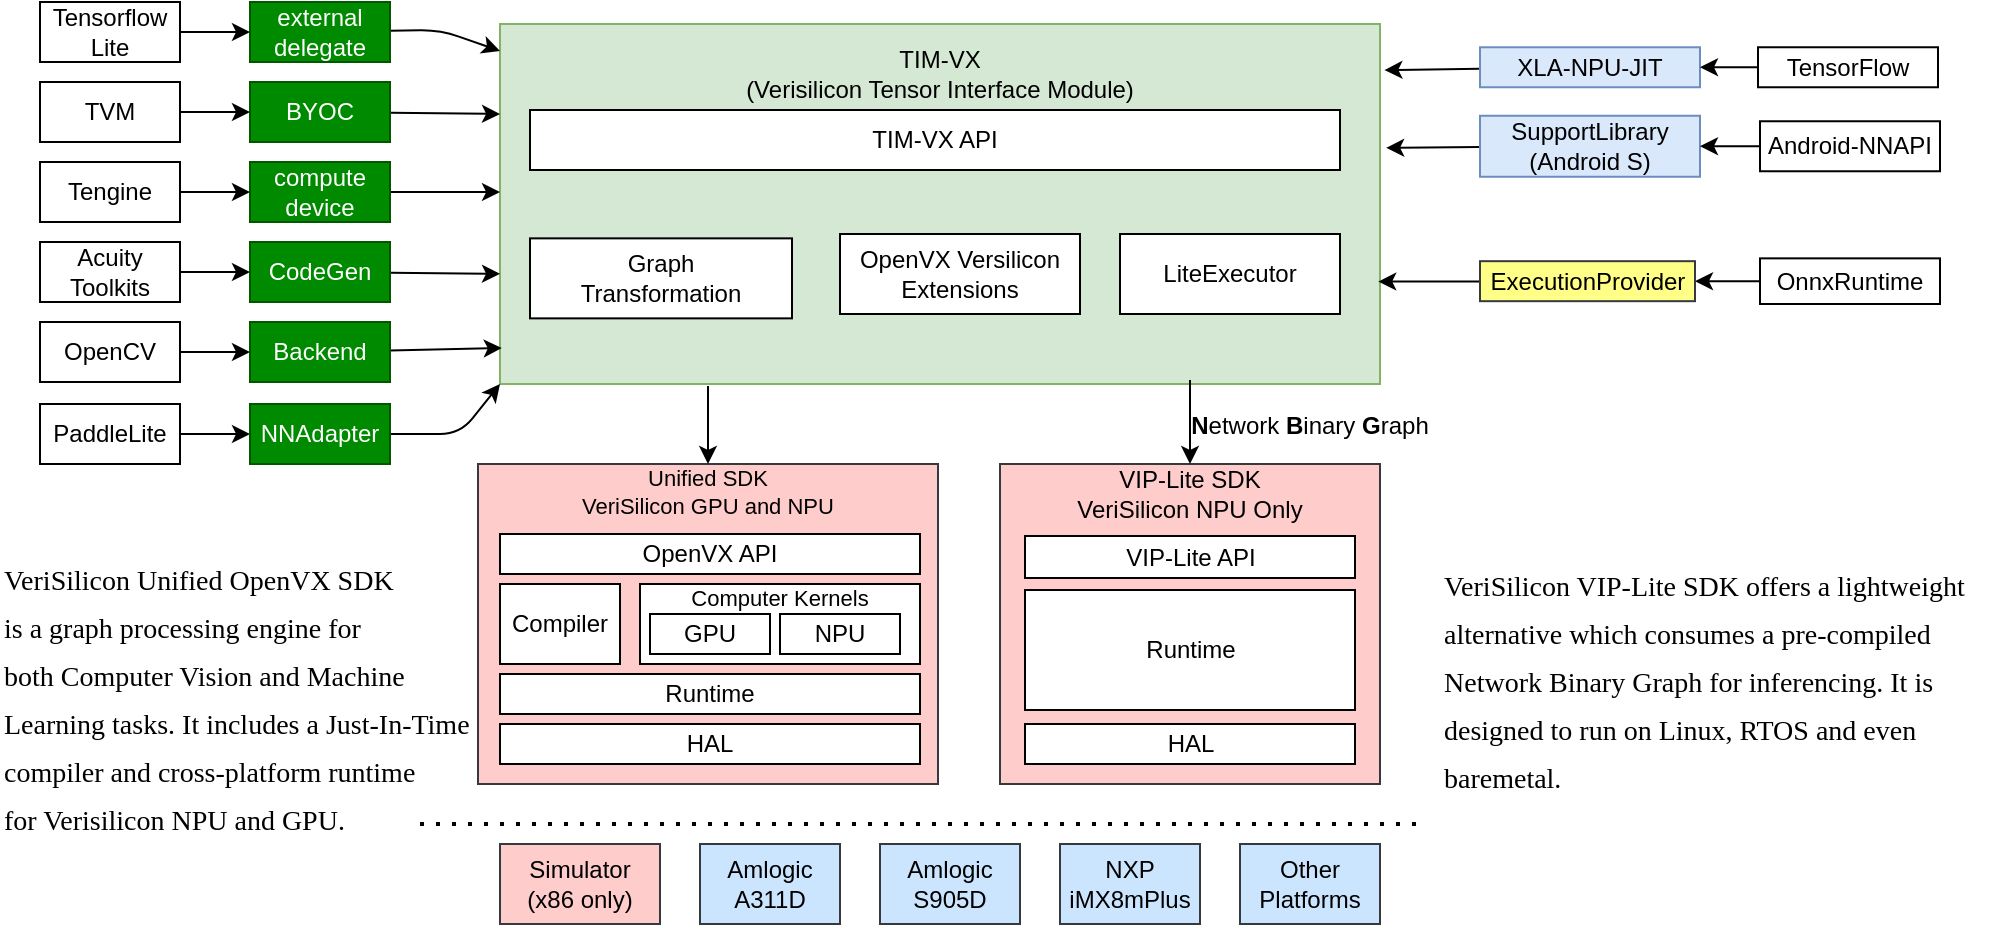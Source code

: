 <mxfile>
    <diagram id="VHfcqXCgYyYvh84WI8c_" name="Page-1">
        <mxGraphModel dx="1037" dy="210" grid="1" gridSize="10" guides="1" tooltips="1" connect="1" arrows="1" fold="1" page="1" pageScale="1" pageWidth="1920" pageHeight="1200" math="0" shadow="0">
            <root>
                <mxCell id="0"/>
                <mxCell id="1" parent="0"/>
                <mxCell id="O1ek9wwueyP22K0zIJVe-6" value="Unified SDK&lt;br style=&quot;font-size: 11px&quot;&gt;VeriSilicon GPU and NPU&lt;br&gt;&lt;br&gt;&lt;br&gt;&lt;br&gt;&lt;br&gt;&lt;br&gt;&lt;br style=&quot;font-size: 11px&quot;&gt;&lt;br style=&quot;font-size: 11px&quot;&gt;&lt;br style=&quot;font-size: 11px&quot;&gt;&lt;br style=&quot;font-size: 11px&quot;&gt;&lt;br style=&quot;font-size: 11px&quot;&gt;" style="rounded=0;whiteSpace=wrap;html=1;fillColor=#ffcccc;fontSize=11;strokeColor=#36393d;" parent="1" vertex="1">
                    <mxGeometry x="269" y="257" width="230" height="160" as="geometry"/>
                </mxCell>
                <mxCell id="O1ek9wwueyP22K0zIJVe-44" value="Computer Kernels&lt;br style=&quot;font-size: 11px;&quot;&gt;&lt;br style=&quot;font-size: 11px;&quot;&gt;&lt;br style=&quot;font-size: 11px;&quot;&gt;" style="rounded=0;whiteSpace=wrap;html=1;fontSize=11;" parent="1" vertex="1">
                    <mxGeometry x="350" y="317" width="140" height="40" as="geometry"/>
                </mxCell>
                <mxCell id="O1ek9wwueyP22K0zIJVe-5" value="TIM-VX&lt;br&gt;(Verisilicon Tensor Interface Module)&lt;br&gt;&lt;br&gt;&lt;br&gt;&lt;br&gt;&lt;br&gt;&lt;br&gt;&lt;br&gt;&lt;br&gt;&lt;br&gt;&lt;br&gt;" style="rounded=0;whiteSpace=wrap;html=1;fillColor=#d5e8d4;strokeColor=#82b366;" parent="1" vertex="1">
                    <mxGeometry x="280" y="37" width="440" height="180" as="geometry"/>
                </mxCell>
                <mxCell id="O1ek9wwueyP22K0zIJVe-1" value="TIM-VX API" style="rounded=0;whiteSpace=wrap;html=1;" parent="1" vertex="1">
                    <mxGeometry x="295" y="80" width="405" height="30" as="geometry"/>
                </mxCell>
                <mxCell id="O1ek9wwueyP22K0zIJVe-2" value="Graph&lt;br&gt;Transformation" style="rounded=0;whiteSpace=wrap;html=1;" parent="1" vertex="1">
                    <mxGeometry x="295" y="144.18" width="131" height="40" as="geometry"/>
                </mxCell>
                <mxCell id="O1ek9wwueyP22K0zIJVe-4" value="OpenVX Versilicon Extensions" style="rounded=0;whiteSpace=wrap;html=1;align=center;" parent="1" vertex="1">
                    <mxGeometry x="450" y="142" width="120" height="40" as="geometry"/>
                </mxCell>
                <mxCell id="O1ek9wwueyP22K0zIJVe-7" value="HAL" style="rounded=0;whiteSpace=wrap;html=1;" parent="1" vertex="1">
                    <mxGeometry x="280" y="387" width="210" height="20" as="geometry"/>
                </mxCell>
                <mxCell id="O1ek9wwueyP22K0zIJVe-8" value="OpenVX API" style="rounded=0;whiteSpace=wrap;html=1;" parent="1" vertex="1">
                    <mxGeometry x="280" y="292" width="210" height="20" as="geometry"/>
                </mxCell>
                <mxCell id="O1ek9wwueyP22K0zIJVe-12" value="Compiler" style="rounded=0;whiteSpace=wrap;html=1;" parent="1" vertex="1">
                    <mxGeometry x="280" y="317" width="60" height="40" as="geometry"/>
                </mxCell>
                <mxCell id="O1ek9wwueyP22K0zIJVe-13" value="Amlogic&lt;br&gt;A311D" style="rounded=0;whiteSpace=wrap;html=1;fillColor=#cce5ff;strokeColor=#36393d;" parent="1" vertex="1">
                    <mxGeometry x="380" y="447" width="70" height="40" as="geometry"/>
                </mxCell>
                <mxCell id="O1ek9wwueyP22K0zIJVe-15" value="NXP&lt;br&gt;iMX8mPlus" style="rounded=0;whiteSpace=wrap;html=1;fillColor=#cce5ff;strokeColor=#36393d;" parent="1" vertex="1">
                    <mxGeometry x="560" y="447" width="70" height="40" as="geometry"/>
                </mxCell>
                <mxCell id="O1ek9wwueyP22K0zIJVe-16" value="Simulator&lt;br&gt;(x86 only)" style="rounded=0;whiteSpace=wrap;html=1;fillColor=#ffcccc;strokeColor=#36393d;" parent="1" vertex="1">
                    <mxGeometry x="280" y="447" width="80" height="40" as="geometry"/>
                </mxCell>
                <mxCell id="13" style="edgeStyle=none;html=1;" parent="1" source="O1ek9wwueyP22K0zIJVe-17" target="O1ek9wwueyP22K0zIJVe-5" edge="1">
                    <mxGeometry relative="1" as="geometry">
                        <Array as="points">
                            <mxPoint x="250" y="40"/>
                        </Array>
                    </mxGeometry>
                </mxCell>
                <mxCell id="O1ek9wwueyP22K0zIJVe-17" value="external&lt;br&gt;delegate" style="rounded=0;whiteSpace=wrap;html=1;fillColor=#008a00;strokeColor=#005700;fontColor=#ffffff;" parent="1" vertex="1">
                    <mxGeometry x="155" y="26" width="70" height="30" as="geometry"/>
                </mxCell>
                <mxCell id="14" style="edgeStyle=none;html=1;entryX=0;entryY=0.25;entryDx=0;entryDy=0;" parent="1" source="O1ek9wwueyP22K0zIJVe-18" target="O1ek9wwueyP22K0zIJVe-5" edge="1">
                    <mxGeometry relative="1" as="geometry"/>
                </mxCell>
                <mxCell id="O1ek9wwueyP22K0zIJVe-18" value="BYOC" style="rounded=0;whiteSpace=wrap;html=1;fillColor=#008a00;strokeColor=#005700;fontColor=#ffffff;" parent="1" vertex="1">
                    <mxGeometry x="155" y="66" width="70" height="30" as="geometry"/>
                </mxCell>
                <mxCell id="15" style="edgeStyle=none;html=1;entryX=0;entryY=0.467;entryDx=0;entryDy=0;entryPerimeter=0;" parent="1" source="O1ek9wwueyP22K0zIJVe-19" target="O1ek9wwueyP22K0zIJVe-5" edge="1">
                    <mxGeometry relative="1" as="geometry"/>
                </mxCell>
                <mxCell id="O1ek9wwueyP22K0zIJVe-19" value="compute&lt;br&gt;device" style="rounded=0;whiteSpace=wrap;html=1;fillColor=#008a00;strokeColor=#005700;fontColor=#ffffff;" parent="1" vertex="1">
                    <mxGeometry x="155" y="106" width="70" height="30" as="geometry"/>
                </mxCell>
                <mxCell id="O1ek9wwueyP22K0zIJVe-31" style="edgeStyle=orthogonalEdgeStyle;rounded=0;orthogonalLoop=1;jettySize=auto;html=1;exitX=1;exitY=0.5;exitDx=0;exitDy=0;entryX=0;entryY=0.5;entryDx=0;entryDy=0;" parent="1" source="O1ek9wwueyP22K0zIJVe-21" target="O1ek9wwueyP22K0zIJVe-17" edge="1">
                    <mxGeometry relative="1" as="geometry"/>
                </mxCell>
                <mxCell id="O1ek9wwueyP22K0zIJVe-21" value="Tensorflow Lite" style="rounded=0;whiteSpace=wrap;html=1;" parent="1" vertex="1">
                    <mxGeometry x="50" y="26" width="70" height="30" as="geometry"/>
                </mxCell>
                <mxCell id="O1ek9wwueyP22K0zIJVe-33" style="edgeStyle=orthogonalEdgeStyle;rounded=0;orthogonalLoop=1;jettySize=auto;html=1;exitX=1;exitY=0.5;exitDx=0;exitDy=0;entryX=0;entryY=0.5;entryDx=0;entryDy=0;" parent="1" source="O1ek9wwueyP22K0zIJVe-22" target="O1ek9wwueyP22K0zIJVe-18" edge="1">
                    <mxGeometry relative="1" as="geometry"/>
                </mxCell>
                <mxCell id="O1ek9wwueyP22K0zIJVe-22" value="TVM" style="rounded=0;whiteSpace=wrap;html=1;" parent="1" vertex="1">
                    <mxGeometry x="50" y="66" width="70" height="30" as="geometry"/>
                </mxCell>
                <mxCell id="O1ek9wwueyP22K0zIJVe-35" style="edgeStyle=orthogonalEdgeStyle;rounded=0;orthogonalLoop=1;jettySize=auto;html=1;exitX=1;exitY=0.5;exitDx=0;exitDy=0;" parent="1" source="O1ek9wwueyP22K0zIJVe-23" target="O1ek9wwueyP22K0zIJVe-19" edge="1">
                    <mxGeometry relative="1" as="geometry"/>
                </mxCell>
                <mxCell id="O1ek9wwueyP22K0zIJVe-23" value="Tengine" style="rounded=0;whiteSpace=wrap;html=1;" parent="1" vertex="1">
                    <mxGeometry x="50" y="106" width="70" height="30" as="geometry"/>
                </mxCell>
                <mxCell id="E49QVNKm6BqZbPj6xxwa-10" style="edgeStyle=orthogonalEdgeStyle;rounded=0;orthogonalLoop=1;jettySize=auto;html=1;exitX=1;exitY=0.5;exitDx=0;exitDy=0;entryX=0;entryY=0.5;entryDx=0;entryDy=0;fontSize=20;fontColor=#FFFFFF;" parent="1" source="O1ek9wwueyP22K0zIJVe-27" target="E49QVNKm6BqZbPj6xxwa-9" edge="1">
                    <mxGeometry relative="1" as="geometry"/>
                </mxCell>
                <mxCell id="O1ek9wwueyP22K0zIJVe-27" value="Acuity&lt;br&gt;Toolkits" style="rounded=0;whiteSpace=wrap;html=1;" parent="1" vertex="1">
                    <mxGeometry x="50" y="146" width="70" height="30" as="geometry"/>
                </mxCell>
                <mxCell id="O1ek9wwueyP22K0zIJVe-28" value="Other Platforms" style="rounded=0;whiteSpace=wrap;html=1;fillColor=#cce5ff;strokeColor=#36393d;" parent="1" vertex="1">
                    <mxGeometry x="650" y="447" width="70" height="40" as="geometry"/>
                </mxCell>
                <mxCell id="O1ek9wwueyP22K0zIJVe-29" value="" style="endArrow=none;dashed=1;html=1;dashPattern=1 3;strokeWidth=2;rounded=0;" parent="1" edge="1">
                    <mxGeometry width="50" height="50" relative="1" as="geometry">
                        <mxPoint x="240" y="437" as="sourcePoint"/>
                        <mxPoint x="740" y="437" as="targetPoint"/>
                    </mxGeometry>
                </mxCell>
                <mxCell id="O1ek9wwueyP22K0zIJVe-39" value="VIP-Lite SDK&lt;br&gt;VeriSilicon NPU Only&lt;br&gt;&lt;br&gt;&lt;br&gt;&lt;br&gt;&lt;br&gt;&lt;br&gt;&lt;br&gt;&lt;br&gt;&lt;br&gt;&lt;br&gt;" style="rounded=0;whiteSpace=wrap;html=1;fillColor=#ffcccc;strokeColor=#36393d;" parent="1" vertex="1">
                    <mxGeometry x="530" y="257" width="190" height="160" as="geometry"/>
                </mxCell>
                <mxCell id="O1ek9wwueyP22K0zIJVe-40" value="HAL" style="rounded=0;whiteSpace=wrap;html=1;" parent="1" vertex="1">
                    <mxGeometry x="542.5" y="387" width="165" height="20" as="geometry"/>
                </mxCell>
                <mxCell id="O1ek9wwueyP22K0zIJVe-41" value="Runtime" style="rounded=0;whiteSpace=wrap;html=1;" parent="1" vertex="1">
                    <mxGeometry x="542.5" y="320" width="165" height="60" as="geometry"/>
                </mxCell>
                <mxCell id="O1ek9wwueyP22K0zIJVe-42" value="GPU" style="rounded=0;whiteSpace=wrap;html=1;" parent="1" vertex="1">
                    <mxGeometry x="355" y="332" width="60" height="20" as="geometry"/>
                </mxCell>
                <mxCell id="O1ek9wwueyP22K0zIJVe-43" value="NPU" style="rounded=0;whiteSpace=wrap;html=1;" parent="1" vertex="1">
                    <mxGeometry x="420" y="332" width="60" height="20" as="geometry"/>
                </mxCell>
                <mxCell id="O1ek9wwueyP22K0zIJVe-45" value="Runtime" style="rounded=0;whiteSpace=wrap;html=1;" parent="1" vertex="1">
                    <mxGeometry x="280" y="362" width="210" height="20" as="geometry"/>
                </mxCell>
                <mxCell id="O1ek9wwueyP22K0zIJVe-48" value="LiteExecutor" style="rounded=0;whiteSpace=wrap;html=1;" parent="1" vertex="1">
                    <mxGeometry x="590" y="142" width="110" height="40" as="geometry"/>
                </mxCell>
                <mxCell id="7hn8l3dEzRy8Bgzg2w-8-1" value="" style="endArrow=classic;html=1;" parent="1" target="O1ek9wwueyP22K0zIJVe-39" edge="1">
                    <mxGeometry width="50" height="50" relative="1" as="geometry">
                        <mxPoint x="625" y="215" as="sourcePoint"/>
                        <mxPoint x="800" y="217" as="targetPoint"/>
                    </mxGeometry>
                </mxCell>
                <mxCell id="7hn8l3dEzRy8Bgzg2w-8-2" value="&lt;b&gt;N&lt;/b&gt;etwork &lt;b&gt;B&lt;/b&gt;inary &lt;b&gt;G&lt;/b&gt;raph" style="text;html=1;strokeColor=none;fillColor=none;align=center;verticalAlign=middle;whiteSpace=wrap;rounded=0;" parent="1" vertex="1">
                    <mxGeometry x="620" y="228" width="130" height="20" as="geometry"/>
                </mxCell>
                <mxCell id="7hn8l3dEzRy8Bgzg2w-8-3" value="" style="endArrow=classic;html=1;fontColor=#FF3333;entryX=0.5;entryY=0;entryDx=0;entryDy=0;" parent="1" target="O1ek9wwueyP22K0zIJVe-6" edge="1">
                    <mxGeometry width="50" height="50" relative="1" as="geometry">
                        <mxPoint x="384" y="218" as="sourcePoint"/>
                        <mxPoint x="470" y="237" as="targetPoint"/>
                    </mxGeometry>
                </mxCell>
                <mxCell id="19" style="edgeStyle=none;html=1;entryX=1.005;entryY=0.128;entryDx=0;entryDy=0;entryPerimeter=0;" parent="1" source="7hn8l3dEzRy8Bgzg2w-8-5" target="O1ek9wwueyP22K0zIJVe-5" edge="1">
                    <mxGeometry relative="1" as="geometry"/>
                </mxCell>
                <mxCell id="7hn8l3dEzRy8Bgzg2w-8-5" value="XLA-NPU-JIT" style="rounded=0;whiteSpace=wrap;html=1;fillColor=#dae8fc;strokeColor=#6c8ebf;" parent="1" vertex="1">
                    <mxGeometry x="770" y="48.63" width="110" height="20" as="geometry"/>
                </mxCell>
                <mxCell id="7hn8l3dEzRy8Bgzg2w-8-8" style="edgeStyle=orthogonalEdgeStyle;rounded=0;orthogonalLoop=1;jettySize=auto;html=1;entryX=1;entryY=0.5;entryDx=0;entryDy=0;fontColor=#000000;" parent="1" source="7hn8l3dEzRy8Bgzg2w-8-7" target="7hn8l3dEzRy8Bgzg2w-8-5" edge="1">
                    <mxGeometry relative="1" as="geometry"/>
                </mxCell>
                <mxCell id="7hn8l3dEzRy8Bgzg2w-8-7" value="TensorFlow" style="rounded=0;whiteSpace=wrap;html=1;strokeColor=#000000;" parent="1" vertex="1">
                    <mxGeometry x="909" y="48.63" width="90" height="20" as="geometry"/>
                </mxCell>
                <mxCell id="20" style="edgeStyle=none;html=1;entryX=1.007;entryY=0.344;entryDx=0;entryDy=0;entryPerimeter=0;" parent="1" source="7hn8l3dEzRy8Bgzg2w-8-9" target="O1ek9wwueyP22K0zIJVe-5" edge="1">
                    <mxGeometry relative="1" as="geometry"/>
                </mxCell>
                <mxCell id="7hn8l3dEzRy8Bgzg2w-8-9" value="SupportLibrary&lt;br&gt;(Android S)" style="rounded=0;whiteSpace=wrap;html=1;strokeColor=#6c8ebf;fillColor=#dae8fc;" parent="1" vertex="1">
                    <mxGeometry x="770" y="82.88" width="110" height="30.5" as="geometry"/>
                </mxCell>
                <mxCell id="7hn8l3dEzRy8Bgzg2w-8-11" style="edgeStyle=orthogonalEdgeStyle;rounded=0;orthogonalLoop=1;jettySize=auto;html=1;entryX=1;entryY=0.5;entryDx=0;entryDy=0;fontColor=#000000;" parent="1" source="7hn8l3dEzRy8Bgzg2w-8-10" target="7hn8l3dEzRy8Bgzg2w-8-9" edge="1">
                    <mxGeometry relative="1" as="geometry"/>
                </mxCell>
                <mxCell id="7hn8l3dEzRy8Bgzg2w-8-10" value="Android-NNAPI" style="rounded=0;whiteSpace=wrap;html=1;strokeColor=#000000;" parent="1" vertex="1">
                    <mxGeometry x="910" y="85.63" width="90" height="25" as="geometry"/>
                </mxCell>
                <mxCell id="7hn8l3dEzRy8Bgzg2w-8-22" value="" style="edgeStyle=orthogonalEdgeStyle;rounded=0;orthogonalLoop=1;jettySize=auto;html=1;fontColor=#000000;" parent="1" source="7hn8l3dEzRy8Bgzg2w-8-20" target="7hn8l3dEzRy8Bgzg2w-8-21" edge="1">
                    <mxGeometry relative="1" as="geometry"/>
                </mxCell>
                <mxCell id="2" style="edgeStyle=none;html=1;entryX=0.998;entryY=0.66;entryDx=0;entryDy=0;entryPerimeter=0;" parent="1" source="7hn8l3dEzRy8Bgzg2w-8-21" edge="1">
                    <mxGeometry relative="1" as="geometry">
                        <mxPoint x="719.12" y="165.8" as="targetPoint"/>
                    </mxGeometry>
                </mxCell>
                <mxCell id="7hn8l3dEzRy8Bgzg2w-8-21" value="ExecutionProvider" style="whiteSpace=wrap;html=1;rounded=0;fillColor=#ffff88;strokeColor=#36393d;" parent="1" vertex="1">
                    <mxGeometry x="770" y="155.59" width="107.5" height="20" as="geometry"/>
                </mxCell>
                <mxCell id="7hn8l3dEzRy8Bgzg2w-8-20" value="OnnxRuntime" style="rounded=0;whiteSpace=wrap;html=1;strokeColor=#000000;" parent="1" vertex="1">
                    <mxGeometry x="910" y="154.18" width="90" height="22.82" as="geometry"/>
                </mxCell>
                <mxCell id="16" style="edgeStyle=none;html=1;entryX=0;entryY=0.694;entryDx=0;entryDy=0;entryPerimeter=0;" parent="1" source="E49QVNKm6BqZbPj6xxwa-9" target="O1ek9wwueyP22K0zIJVe-5" edge="1">
                    <mxGeometry relative="1" as="geometry"/>
                </mxCell>
                <mxCell id="E49QVNKm6BqZbPj6xxwa-9" value="CodeGen" style="rounded=0;whiteSpace=wrap;html=1;fillColor=#008a00;strokeColor=#005700;fontColor=#ffffff;" parent="1" vertex="1">
                    <mxGeometry x="155" y="146" width="70" height="30" as="geometry"/>
                </mxCell>
                <mxCell id="E49QVNKm6BqZbPj6xxwa-12" value="Amlogic&lt;br&gt;S905D" style="rounded=0;whiteSpace=wrap;html=1;fillColor=#cce5ff;strokeColor=#36393d;" parent="1" vertex="1">
                    <mxGeometry x="470" y="447" width="70" height="40" as="geometry"/>
                </mxCell>
                <mxCell id="E49QVNKm6BqZbPj6xxwa-14" value="VIP-Lite API" style="rounded=0;whiteSpace=wrap;html=1;" parent="1" vertex="1">
                    <mxGeometry x="542.5" y="293" width="165" height="21" as="geometry"/>
                </mxCell>
                <mxCell id="E49QVNKm6BqZbPj6xxwa-15" value="&lt;font color=&quot;#000000&quot; style=&quot;font-size: 14px&quot;&gt;&lt;font face=&quot;Times New Roman&quot;&gt;VeriSilicon Unified OpenVX SDK&lt;br&gt;is a graph processing engine for&lt;br&gt;both Computer Vision and Machine&lt;br&gt;Learning tasks. It includes a Just-In-Time&lt;br&gt;compiler and cross-platform runtime&lt;br&gt;for Verisilicon NPU and GPU.&lt;/font&gt;&lt;br&gt;&lt;/font&gt;" style="text;html=1;align=left;verticalAlign=middle;resizable=0;points=[];autosize=1;strokeColor=none;fillColor=none;fontSize=20;fontColor=#FFFFFF;" parent="1" vertex="1">
                    <mxGeometry x="30" y="287" width="250" height="170" as="geometry"/>
                </mxCell>
                <mxCell id="E49QVNKm6BqZbPj6xxwa-17" value="&lt;font color=&quot;#000000&quot; style=&quot;font-size: 14px&quot;&gt;&lt;font face=&quot;Times New Roman&quot;&gt;VeriSilicon VIP-Lite SDK offers a lightweight&lt;br&gt;alternative which consumes a pre-compiled&amp;nbsp;&lt;br&gt;Network Binary Graph for inferencing. It is&lt;br&gt;designed to run on Linux, RTOS and even&lt;br&gt;baremetal.&lt;/font&gt;&lt;br&gt;&lt;/font&gt;" style="text;html=1;align=left;verticalAlign=middle;resizable=0;points=[];autosize=1;strokeColor=none;fillColor=none;fontSize=20;fontColor=#FFFFFF;" parent="1" vertex="1">
                    <mxGeometry x="750" y="293" width="280" height="140" as="geometry"/>
                </mxCell>
                <mxCell id="8" style="edgeStyle=none;html=1;entryX=0;entryY=0.5;entryDx=0;entryDy=0;" parent="1" source="3" target="7" edge="1">
                    <mxGeometry relative="1" as="geometry"/>
                </mxCell>
                <mxCell id="3" value="OpenCV" style="rounded=0;whiteSpace=wrap;html=1;" parent="1" vertex="1">
                    <mxGeometry x="50" y="186" width="70" height="30" as="geometry"/>
                </mxCell>
                <mxCell id="11" style="edgeStyle=none;html=1;entryX=0;entryY=0.5;entryDx=0;entryDy=0;" parent="1" source="6" target="10" edge="1">
                    <mxGeometry relative="1" as="geometry"/>
                </mxCell>
                <mxCell id="6" value="PaddleLite" style="rounded=0;whiteSpace=wrap;html=1;" parent="1" vertex="1">
                    <mxGeometry x="50" y="227" width="70" height="30" as="geometry"/>
                </mxCell>
                <mxCell id="17" style="edgeStyle=none;html=1;entryX=0.002;entryY=0.9;entryDx=0;entryDy=0;entryPerimeter=0;" parent="1" source="7" target="O1ek9wwueyP22K0zIJVe-5" edge="1">
                    <mxGeometry relative="1" as="geometry"/>
                </mxCell>
                <mxCell id="7" value="Backend" style="rounded=0;whiteSpace=wrap;html=1;fillColor=#008a00;strokeColor=#005700;fontColor=#ffffff;" parent="1" vertex="1">
                    <mxGeometry x="155" y="186" width="70" height="30" as="geometry"/>
                </mxCell>
                <mxCell id="18" style="edgeStyle=none;html=1;entryX=0;entryY=1;entryDx=0;entryDy=0;" parent="1" source="10" target="O1ek9wwueyP22K0zIJVe-5" edge="1">
                    <mxGeometry relative="1" as="geometry">
                        <Array as="points">
                            <mxPoint x="260" y="242"/>
                        </Array>
                    </mxGeometry>
                </mxCell>
                <mxCell id="10" value="NNAdapter" style="rounded=0;whiteSpace=wrap;html=1;fillColor=#008a00;strokeColor=#005700;fontColor=#ffffff;" parent="1" vertex="1">
                    <mxGeometry x="155" y="227" width="70" height="30" as="geometry"/>
                </mxCell>
            </root>
        </mxGraphModel>
    </diagram>
</mxfile>